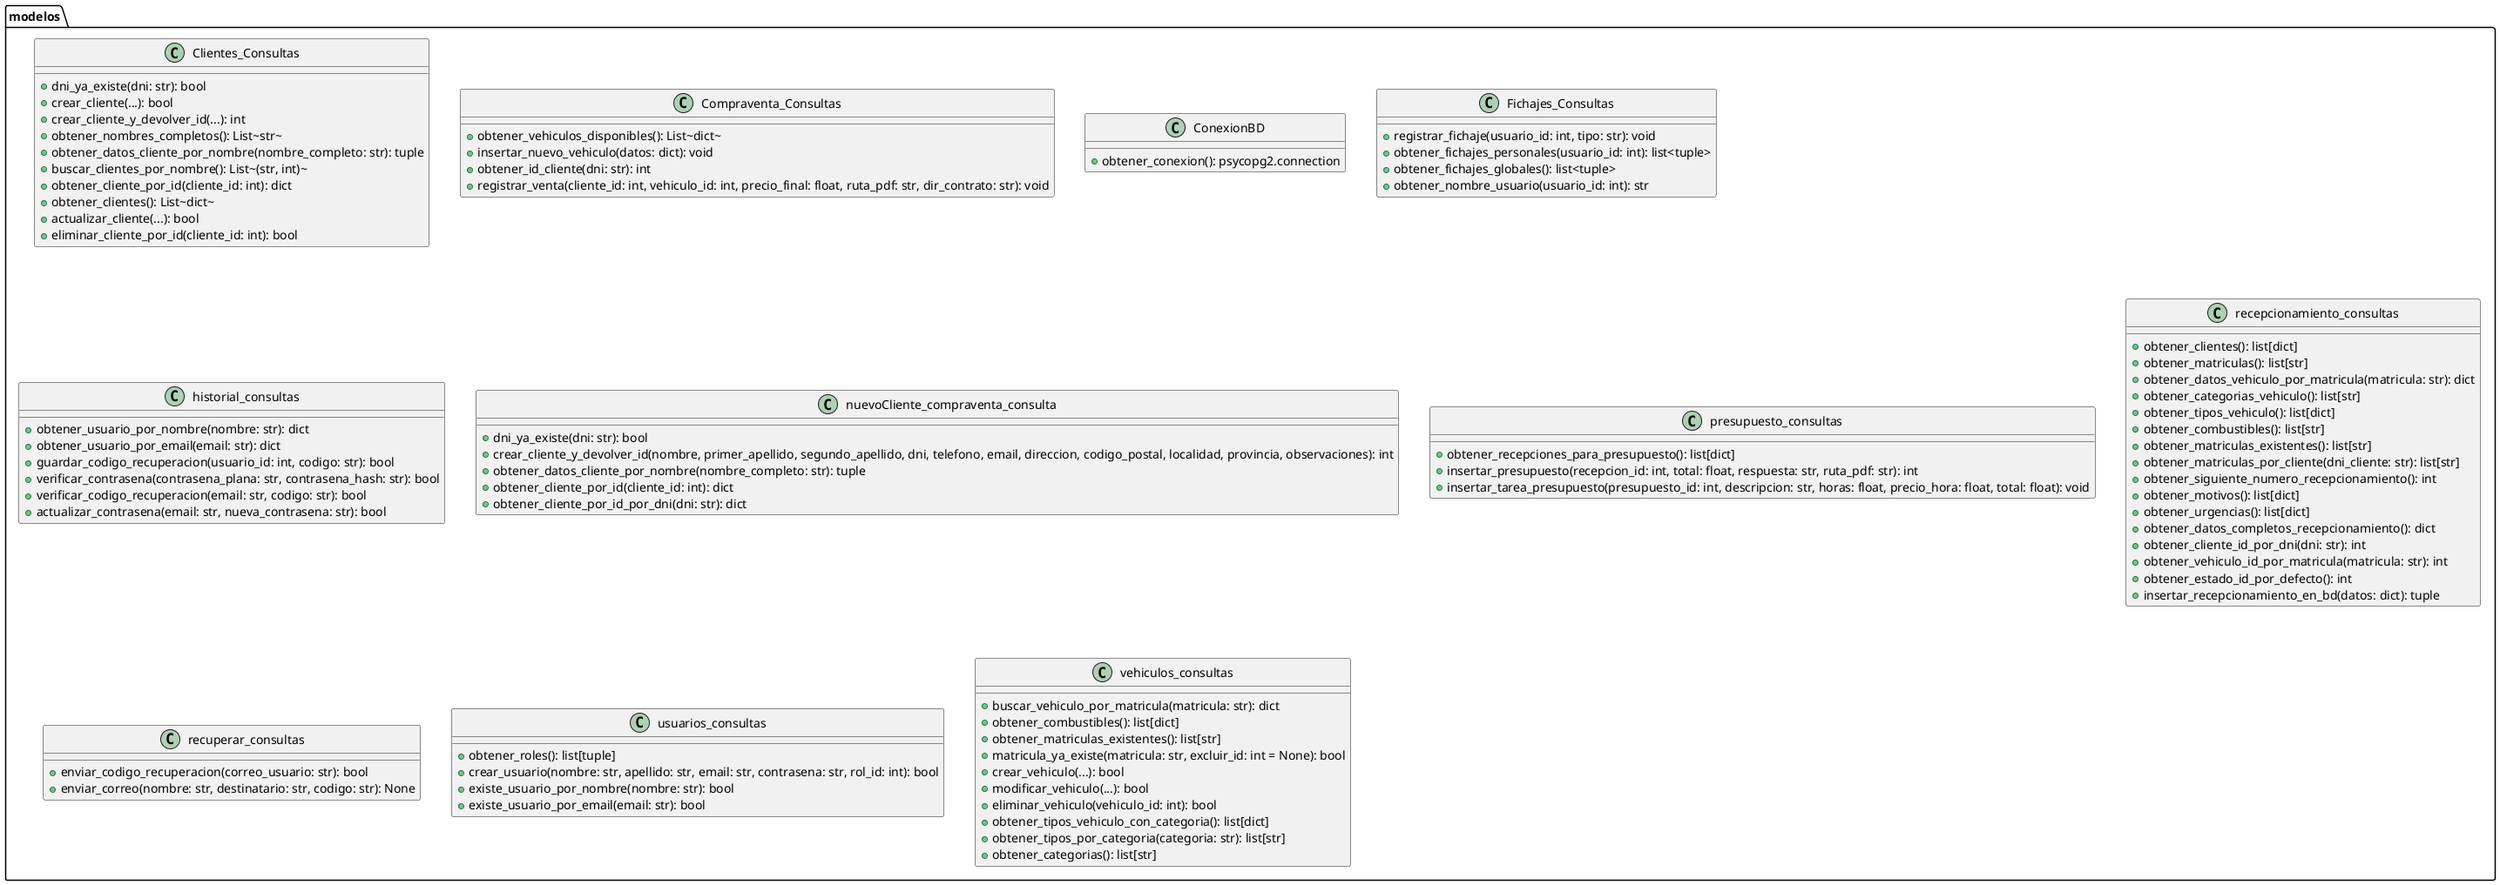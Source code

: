 @startuml
package modelos {
  class Clientes_Consultas {
    +dni_ya_existe(dni: str): bool
    +crear_cliente(...): bool
    +crear_cliente_y_devolver_id(...): int
    +obtener_nombres_completos(): List~str~
    +obtener_datos_cliente_por_nombre(nombre_completo: str): tuple
    +buscar_clientes_por_nombre(): List~(str, int)~
    +obtener_cliente_por_id(cliente_id: int): dict
    +obtener_clientes(): List~dict~
    +actualizar_cliente(...): bool
    +eliminar_cliente_por_id(cliente_id: int): bool
  }
  class Compraventa_Consultas {
    +obtener_vehiculos_disponibles(): List~dict~
    +insertar_nuevo_vehiculo(datos: dict): void
    +obtener_id_cliente(dni: str): int
    +registrar_venta(cliente_id: int, vehiculo_id: int, precio_final: float, ruta_pdf: str, dir_contrato: str): void
  }
  class ConexionBD {
    +obtener_conexion(): psycopg2.connection
  }
  class Fichajes_Consultas {
    +registrar_fichaje(usuario_id: int, tipo: str): void
  }
  class Fichajes_Consultas {
    +obtener_fichajes_personales(usuario_id: int): list<tuple>
    +obtener_fichajes_globales(): list<tuple>
    +obtener_nombre_usuario(usuario_id: int): str
  }
  class historial_consultas {
    +obtener_usuario_por_nombre(nombre: str): dict
    +obtener_usuario_por_email(email: str): dict
    +guardar_codigo_recuperacion(usuario_id: int, codigo: str): bool
    +verificar_contrasena(contrasena_plana: str, contrasena_hash: str): bool
    +verificar_codigo_recuperacion(email: str, codigo: str): bool
    +actualizar_contrasena(email: str, nueva_contrasena: str): bool
  }
  class nuevoCliente_compraventa_consulta {
    +dni_ya_existe(dni: str): bool
    +crear_cliente_y_devolver_id(nombre, primer_apellido, segundo_apellido, dni, telefono, email, direccion, codigo_postal, localidad, provincia, observaciones): int
    +obtener_datos_cliente_por_nombre(nombre_completo: str): tuple
    +obtener_cliente_por_id(cliente_id: int): dict
    +obtener_cliente_por_id_por_dni(dni: str): dict
  }
  class presupuesto_consultas {
    +obtener_recepciones_para_presupuesto(): list[dict]
    +insertar_presupuesto(recepcion_id: int, total: float, respuesta: str, ruta_pdf: str): int
    +insertar_tarea_presupuesto(presupuesto_id: int, descripcion: str, horas: float, precio_hora: float, total: float): void
  }
  class recepcionamiento_consultas {
    +obtener_clientes(): list[dict]
    +obtener_matriculas(): list[str]
    +obtener_datos_vehiculo_por_matricula(matricula: str): dict
    +obtener_categorias_vehiculo(): list[str]
    +obtener_tipos_vehiculo(): list[dict]
    +obtener_combustibles(): list[str]
    +obtener_matriculas_existentes(): list[str]
    +obtener_matriculas_por_cliente(dni_cliente: str): list[str]
    +obtener_siguiente_numero_recepcionamiento(): int
    +obtener_motivos(): list[dict]
    +obtener_urgencias(): list[dict]
    +obtener_datos_completos_recepcionamiento(): dict
    +obtener_cliente_id_por_dni(dni: str): int
    +obtener_vehiculo_id_por_matricula(matricula: str): int
    +obtener_estado_id_por_defecto(): int
    +insertar_recepcionamiento_en_bd(datos: dict): tuple
  }
  class recuperar_consultas {
    +enviar_codigo_recuperacion(correo_usuario: str): bool
    +enviar_correo(nombre: str, destinatario: str, codigo: str): None
  }
  class usuarios_consultas {
    +obtener_roles(): list[tuple]
    +crear_usuario(nombre: str, apellido: str, email: str, contrasena: str, rol_id: int): bool
    +existe_usuario_por_nombre(nombre: str): bool
    +existe_usuario_por_email(email: str): bool
  }
  class vehiculos_consultas {
    +buscar_vehiculo_por_matricula(matricula: str): dict
    +obtener_combustibles(): list[dict]
    +obtener_matriculas_existentes(): list[str]
    +matricula_ya_existe(matricula: str, excluir_id: int = None): bool
    +crear_vehiculo(...): bool
    +modificar_vehiculo(...): bool
    +eliminar_vehiculo(vehiculo_id: int): bool
    +obtener_tipos_vehiculo_con_categoria(): list[dict]
    +obtener_tipos_por_categoria(categoria: str): list[str]
    +obtener_categorias(): list[str]
  }
}
@enduml
